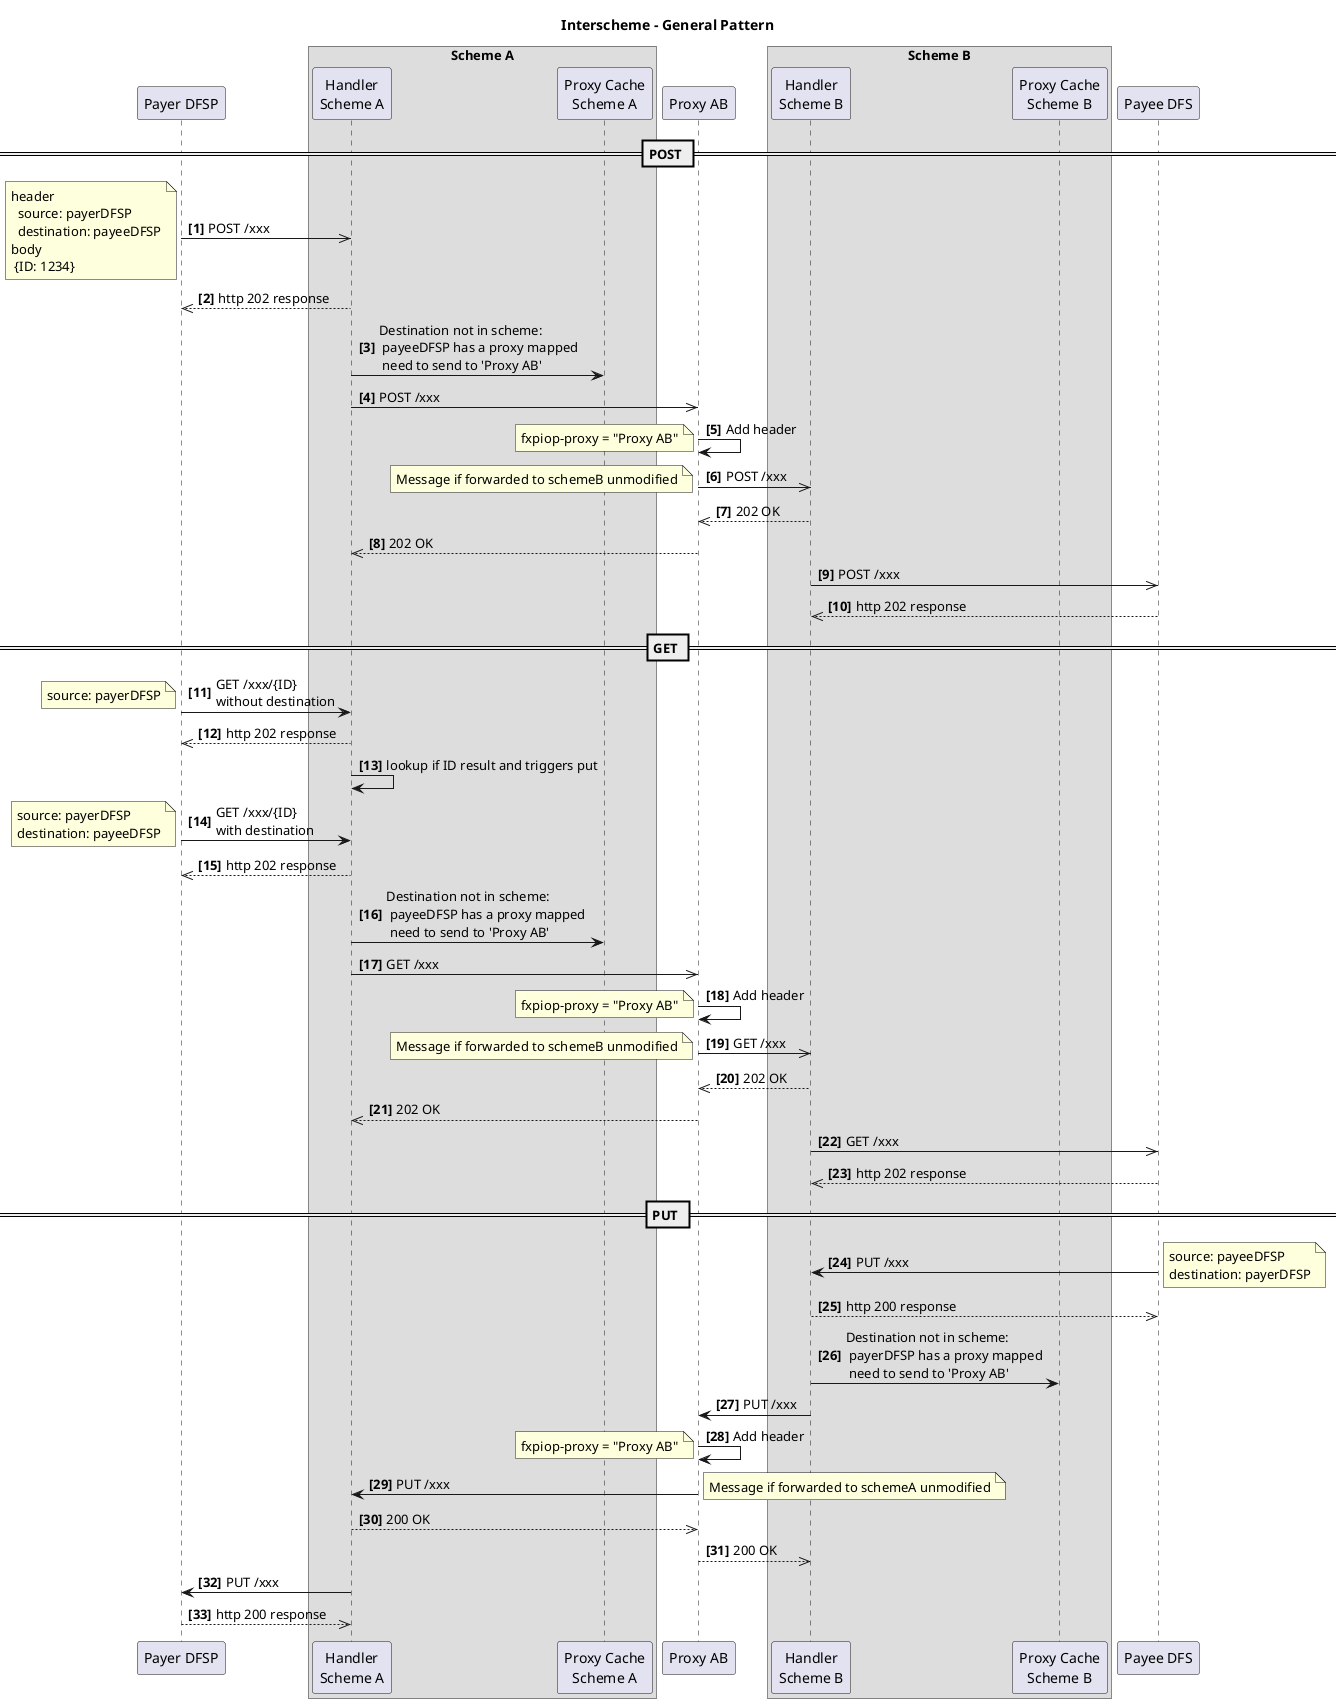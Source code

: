 @startuml

title Interscheme - General Pattern

participant "Payer DFSP" as payerDFSP
box "Scheme A"
    participant "Handler\nScheme A" as schemeA
    participant "Proxy Cache\nScheme A" as pc_A
end box
participant "Proxy AB" as xnp
box "Scheme B"
    participant "Handler\nScheme B" as schemeB
    participant "Proxy Cache\nScheme B" as pc_B
end box
participant "Payee DFS" as payeeDFSP

autonumber 1 "<b>[0]"

== POST ==
payerDFSP ->> schemeA: POST /xxx
note left
header
  source: payerDFSP
  destination: payeeDFSP
body
 {ID: 1234}
end note
schemeA-->>payerDFSP: http 202 response
schemeA -> pc_A: Destination not in scheme:\n payeeDFSP has a proxy mapped\n need to send to 'Proxy AB'
schemeA ->> xnp: POST /xxx
xnp->xnp: Add header
    note left
    fxpiop-proxy = "Proxy AB"
    end note
xnp ->> schemeB: POST /xxx
note left
Message if forwarded to schemeB unmodified
end note
    
schemeB -->> xnp: 202 OK
xnp -->> schemeA: 202 OK

schemeB ->> payeeDFSP: POST /xxx
payeeDFSP-->>schemeB: http 202 response

== GET ==
payerDFSP -> schemeA: GET /xxx/{ID} \nwithout destination
note left
  source: payerDFSP
end note
schemeA-->>payerDFSP: http 202 response

schemeA->schemeA: lookup if ID result and triggers put

payerDFSP -> schemeA: GET /xxx/{ID} \nwith destination
note left
  source: payerDFSP
  destination: payeeDFSP
end note
schemeA-->>payerDFSP: http 202 response

schemeA -> pc_A: Destination not in scheme:\n payeeDFSP has a proxy mapped\n need to send to 'Proxy AB'
schemeA ->> xnp: GET /xxx
xnp->xnp: Add header
    note left
    fxpiop-proxy = "Proxy AB"
    end note
xnp ->> schemeB: GET /xxx
note left
Message if forwarded to schemeB unmodified
end note
schemeB -->> xnp: 202 OK
xnp -->> schemeA: 202 OK

schemeB ->> payeeDFSP: GET /xxx
payeeDFSP-->>schemeB: http 202 response



== PUT ==


payeeDFSP -> schemeB: PUT /xxx
note right
    source: payeeDFSP
    destination: payerDFSP
end note
schemeB-->>payeeDFSP: http 200 response

schemeB -> pc_B: Destination not in scheme:\n payerDFSP has a proxy mapped\n need to send to 'Proxy AB'
schemeB -> xnp: PUT /xxx
xnp->xnp: Add header
    note left
    fxpiop-proxy = "Proxy AB"
    end note
xnp -> schemeA: PUT /xxx
note right
Message if forwarded to schemeA unmodified
end note
schemeA -->> xnp: 200 OK
xnp -->> schemeB: 200 OK

schemeA -> payerDFSP: PUT /xxx
payerDFSP-->>schemeA: http 200 response

@enduml